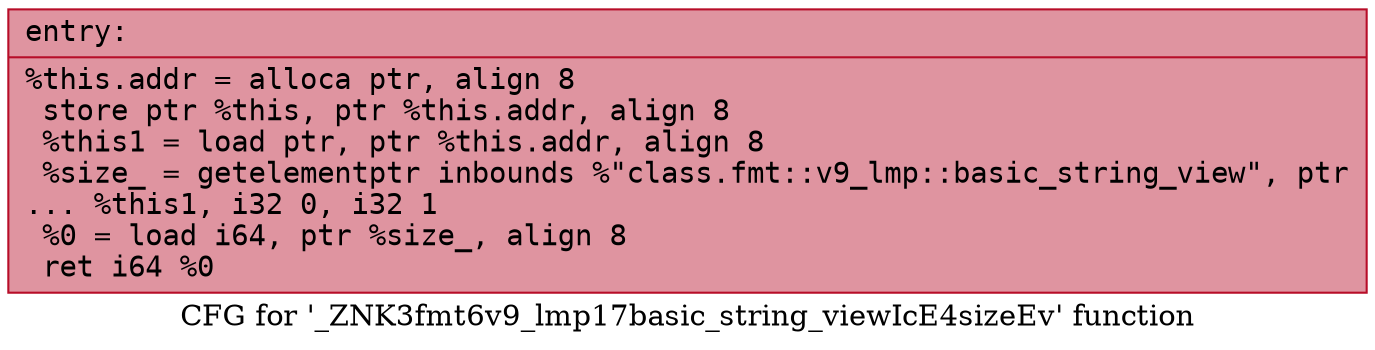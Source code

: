 digraph "CFG for '_ZNK3fmt6v9_lmp17basic_string_viewIcE4sizeEv' function" {
	label="CFG for '_ZNK3fmt6v9_lmp17basic_string_viewIcE4sizeEv' function";

	Node0x557ad5d00dc0 [shape=record,color="#b70d28ff", style=filled, fillcolor="#b70d2870" fontname="Courier",label="{entry:\l|  %this.addr = alloca ptr, align 8\l  store ptr %this, ptr %this.addr, align 8\l  %this1 = load ptr, ptr %this.addr, align 8\l  %size_ = getelementptr inbounds %\"class.fmt::v9_lmp::basic_string_view\", ptr\l... %this1, i32 0, i32 1\l  %0 = load i64, ptr %size_, align 8\l  ret i64 %0\l}"];
}
